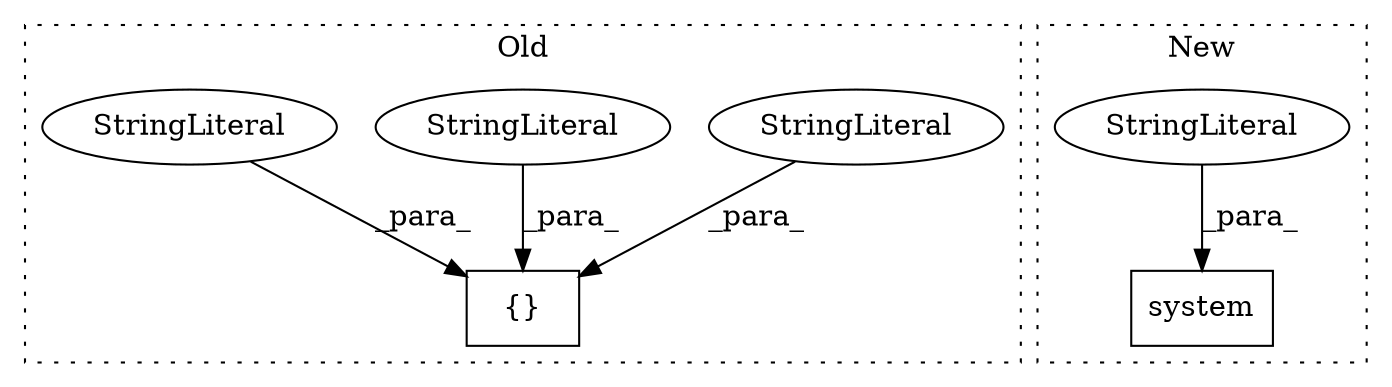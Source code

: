 digraph G {
subgraph cluster0 {
1 [label="{}" a="4" s="734,763" l="1,1" shape="box"];
3 [label="StringLiteral" a="45" s="757" l="6" shape="ellipse"];
5 [label="StringLiteral" a="45" s="745" l="11" shape="ellipse"];
6 [label="StringLiteral" a="45" s="735" l="9" shape="ellipse"];
label = "Old";
style="dotted";
}
subgraph cluster1 {
2 [label="system" a="32" s="689,769" l="7,1" shape="box"];
4 [label="StringLiteral" a="45" s="696" l="73" shape="ellipse"];
label = "New";
style="dotted";
}
3 -> 1 [label="_para_"];
4 -> 2 [label="_para_"];
5 -> 1 [label="_para_"];
6 -> 1 [label="_para_"];
}